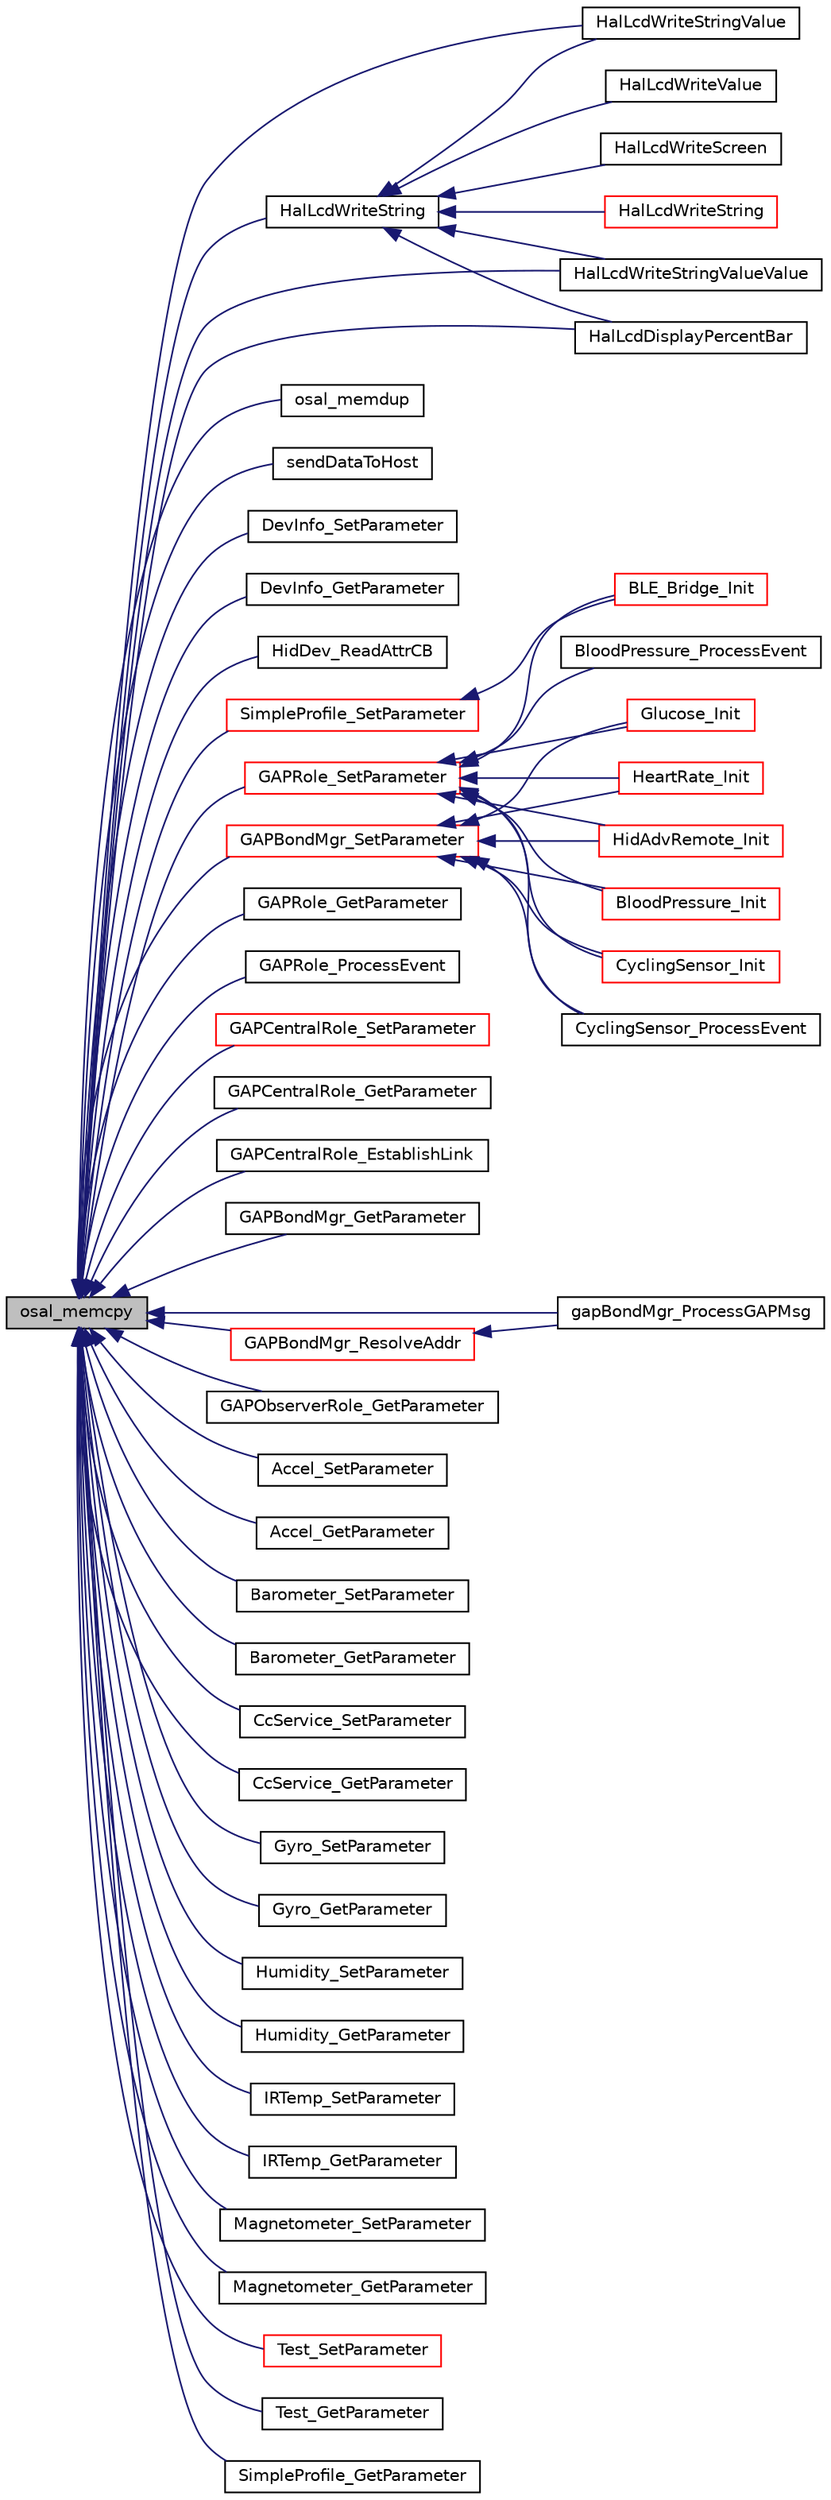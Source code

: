digraph "osal_memcpy"
{
  edge [fontname="Helvetica",fontsize="10",labelfontname="Helvetica",labelfontsize="10"];
  node [fontname="Helvetica",fontsize="10",shape=record];
  rankdir="LR";
  Node1 [label="osal_memcpy",height=0.2,width=0.4,color="black", fillcolor="grey75", style="filled" fontcolor="black"];
  Node1 -> Node2 [dir="back",color="midnightblue",fontsize="10",style="solid",fontname="Helvetica"];
  Node2 [label="HalLcdWriteString",height=0.2,width=0.4,color="black", fillcolor="white", style="filled",URL="$_c_c2540_e_b_2hal__lcd_8c.html#a9e118d9557f5f611af7d777cf3378d5b"];
  Node2 -> Node3 [dir="back",color="midnightblue",fontsize="10",style="solid",fontname="Helvetica"];
  Node3 [label="HalLcdWriteValue",height=0.2,width=0.4,color="black", fillcolor="white", style="filled",URL="$_c_c2540_e_b_2hal__lcd_8c.html#a37e1fa3911a76283621528d380923295"];
  Node2 -> Node4 [dir="back",color="midnightblue",fontsize="10",style="solid",fontname="Helvetica"];
  Node4 [label="HalLcdWriteScreen",height=0.2,width=0.4,color="black", fillcolor="white", style="filled",URL="$_c_c2540_e_b_2hal__lcd_8c.html#afbfc3be29c9634d7a838eeb7b9eb930b"];
  Node2 -> Node5 [dir="back",color="midnightblue",fontsize="10",style="solid",fontname="Helvetica"];
  Node5 [label="HalLcdWriteStringValue",height=0.2,width=0.4,color="black", fillcolor="white", style="filled",URL="$_c_c2540_e_b_2hal__lcd_8c.html#a68fbadc90a2bda8b41a64967daf920d7"];
  Node2 -> Node6 [dir="back",color="midnightblue",fontsize="10",style="solid",fontname="Helvetica"];
  Node6 [label="HalLcdWriteStringValueValue",height=0.2,width=0.4,color="black", fillcolor="white", style="filled",URL="$_c_c2540_e_b_2hal__lcd_8c.html#ac357d5f9892d9f4f88b4b65873306f49"];
  Node2 -> Node7 [dir="back",color="midnightblue",fontsize="10",style="solid",fontname="Helvetica"];
  Node7 [label="HalLcdDisplayPercentBar",height=0.2,width=0.4,color="black", fillcolor="white", style="filled",URL="$_c_c2540_e_b_2hal__lcd_8c.html#a963907ea47331879aeca8034130e953a"];
  Node2 -> Node8 [dir="back",color="midnightblue",fontsize="10",style="solid",fontname="Helvetica"];
  Node8 [label="HalLcdWriteString",height=0.2,width=0.4,color="red", fillcolor="white", style="filled",URL="$_c_c2540_u_s_b_2hal__lcd_8c.html#a9e118d9557f5f611af7d777cf3378d5b"];
  Node1 -> Node5 [dir="back",color="midnightblue",fontsize="10",style="solid",fontname="Helvetica"];
  Node1 -> Node6 [dir="back",color="midnightblue",fontsize="10",style="solid",fontname="Helvetica"];
  Node1 -> Node7 [dir="back",color="midnightblue",fontsize="10",style="solid",fontname="Helvetica"];
  Node1 -> Node9 [dir="back",color="midnightblue",fontsize="10",style="solid",fontname="Helvetica"];
  Node9 [label="osal_memdup",height=0.2,width=0.4,color="black", fillcolor="white", style="filled",URL="$_o_s_a_l_8h.html#aefef6857f635634127b31f9dc01ab818"];
  Node1 -> Node10 [dir="back",color="midnightblue",fontsize="10",style="solid",fontname="Helvetica"];
  Node10 [label="sendDataToHost",height=0.2,width=0.4,color="black", fillcolor="white", style="filled",URL="$serial_interface_8h.html#a82dd4a12486b446ba09aa755827ba86b"];
  Node1 -> Node11 [dir="back",color="midnightblue",fontsize="10",style="solid",fontname="Helvetica"];
  Node11 [label="DevInfo_SetParameter",height=0.2,width=0.4,color="black", fillcolor="white", style="filled",URL="$devinfoservice-st_8h.html#a53541d76af5af6b183fbfdc2cb7e450d"];
  Node1 -> Node12 [dir="back",color="midnightblue",fontsize="10",style="solid",fontname="Helvetica"];
  Node12 [label="DevInfo_GetParameter",height=0.2,width=0.4,color="black", fillcolor="white", style="filled",URL="$devinfoservice-st_8h.html#ad33eb7fe07d5567a6baed2f0cbcef1c5"];
  Node1 -> Node13 [dir="back",color="midnightblue",fontsize="10",style="solid",fontname="Helvetica"];
  Node13 [label="HidDev_ReadAttrCB",height=0.2,width=0.4,color="black", fillcolor="white", style="filled",URL="$hiddev_8h.html#a6eeae917d07dc3c2ef804db81ccdef16"];
  Node1 -> Node14 [dir="back",color="midnightblue",fontsize="10",style="solid",fontname="Helvetica"];
  Node14 [label="GAPRole_SetParameter",height=0.2,width=0.4,color="red", fillcolor="white", style="filled",URL="$group___g_a_p_r_o_l_e_s___p_e_r_i_p_h_e_r_a_l___b_r_o_a_d_c_a_s_t_e_r___a_p_i.html#ga951a64ccae7a5c1373642836d2afd4ce",tooltip="Set a GAP Role parameter. "];
  Node14 -> Node15 [dir="back",color="midnightblue",fontsize="10",style="solid",fontname="Helvetica"];
  Node15 [label="BLE_Bridge_Init",height=0.2,width=0.4,color="red", fillcolor="white", style="filled",URL="$_b_l_e___bridge_8h.html#a517c0c40f64f6bc27b708b902e21b0e8"];
  Node14 -> Node16 [dir="back",color="midnightblue",fontsize="10",style="solid",fontname="Helvetica"];
  Node16 [label="BloodPressure_Init",height=0.2,width=0.4,color="red", fillcolor="white", style="filled",URL="$blood_pressure_8h.html#a94649fb81e0eccd5975b8cb1cdbeb032"];
  Node14 -> Node17 [dir="back",color="midnightblue",fontsize="10",style="solid",fontname="Helvetica"];
  Node17 [label="BloodPressure_ProcessEvent",height=0.2,width=0.4,color="black", fillcolor="white", style="filled",URL="$blood_pressure_8h.html#a56190a02f171fa626bfa1056692f6926"];
  Node14 -> Node18 [dir="back",color="midnightblue",fontsize="10",style="solid",fontname="Helvetica"];
  Node18 [label="CyclingSensor_Init",height=0.2,width=0.4,color="red", fillcolor="white", style="filled",URL="$cycling_sensor_8h.html#a899bf884f69030ebd3a7ca8a6aa6427b"];
  Node14 -> Node19 [dir="back",color="midnightblue",fontsize="10",style="solid",fontname="Helvetica"];
  Node19 [label="CyclingSensor_ProcessEvent",height=0.2,width=0.4,color="black", fillcolor="white", style="filled",URL="$cycling_sensor_8h.html#afc7c68f19e8a07760b4acb74fc27f8bc"];
  Node14 -> Node20 [dir="back",color="midnightblue",fontsize="10",style="solid",fontname="Helvetica"];
  Node20 [label="Glucose_Init",height=0.2,width=0.4,color="red", fillcolor="white", style="filled",URL="$glucose_8h.html#a4da167f447996f1acbcfbf0b34278ea3"];
  Node14 -> Node21 [dir="back",color="midnightblue",fontsize="10",style="solid",fontname="Helvetica"];
  Node21 [label="HeartRate_Init",height=0.2,width=0.4,color="red", fillcolor="white", style="filled",URL="$heartrate_8h.html#aa4fc1aeabe9373cd435fc43b7c175fea"];
  Node14 -> Node22 [dir="back",color="midnightblue",fontsize="10",style="solid",fontname="Helvetica"];
  Node22 [label="HidAdvRemote_Init",height=0.2,width=0.4,color="red", fillcolor="white", style="filled",URL="$hid_adv_remote_8h.html#a9214b13e8b16b75583726016c869ff23"];
  Node1 -> Node23 [dir="back",color="midnightblue",fontsize="10",style="solid",fontname="Helvetica"];
  Node23 [label="GAPRole_GetParameter",height=0.2,width=0.4,color="black", fillcolor="white", style="filled",URL="$group___g_a_p_r_o_l_e_s___p_e_r_i_p_h_e_r_a_l___b_r_o_a_d_c_a_s_t_e_r___a_p_i.html#ga19000077e8b36bcdee262b4897e53ed8",tooltip="Get a GAP Role parameter. "];
  Node1 -> Node24 [dir="back",color="midnightblue",fontsize="10",style="solid",fontname="Helvetica"];
  Node24 [label="GAPRole_ProcessEvent",height=0.2,width=0.4,color="black", fillcolor="white", style="filled",URL="$peripheral_broadcaster_8h.html#a17663b237f27642765ec9ca1f5cb63c4"];
  Node1 -> Node25 [dir="back",color="midnightblue",fontsize="10",style="solid",fontname="Helvetica"];
  Node25 [label="GAPCentralRole_SetParameter",height=0.2,width=0.4,color="red", fillcolor="white", style="filled",URL="$group___c_e_n_t_r_a_l___p_r_o_f_i_l_e___a_p_i.html#ga34e341bfd39930bcecfc3c319d89d5d2",tooltip="Set a parameter in the Central Profile. "];
  Node1 -> Node26 [dir="back",color="midnightblue",fontsize="10",style="solid",fontname="Helvetica"];
  Node26 [label="GAPCentralRole_GetParameter",height=0.2,width=0.4,color="black", fillcolor="white", style="filled",URL="$group___c_e_n_t_r_a_l___p_r_o_f_i_l_e___a_p_i.html#ga449eb4ce6b9545e25d60e429f004e00a",tooltip="Get a parameter in the Central Profile. "];
  Node1 -> Node27 [dir="back",color="midnightblue",fontsize="10",style="solid",fontname="Helvetica"];
  Node27 [label="GAPCentralRole_EstablishLink",height=0.2,width=0.4,color="black", fillcolor="white", style="filled",URL="$group___c_e_n_t_r_a_l___p_r_o_f_i_l_e___a_p_i.html#gaf0121294c6fff354b81fd59f9eb4a5c0",tooltip="Establish a link to a peer device. "];
  Node1 -> Node28 [dir="back",color="midnightblue",fontsize="10",style="solid",fontname="Helvetica"];
  Node28 [label="GAPBondMgr_SetParameter",height=0.2,width=0.4,color="red", fillcolor="white", style="filled",URL="$group___g_a_p_r_o_l_e_s___b_o_n_d_m_g_r___a_p_i.html#ga8c64e3dc3c38caafb72a9bb37c4b7b53",tooltip="Set a GAP Bond Manager parameter. "];
  Node28 -> Node16 [dir="back",color="midnightblue",fontsize="10",style="solid",fontname="Helvetica"];
  Node28 -> Node18 [dir="back",color="midnightblue",fontsize="10",style="solid",fontname="Helvetica"];
  Node28 -> Node19 [dir="back",color="midnightblue",fontsize="10",style="solid",fontname="Helvetica"];
  Node28 -> Node20 [dir="back",color="midnightblue",fontsize="10",style="solid",fontname="Helvetica"];
  Node28 -> Node21 [dir="back",color="midnightblue",fontsize="10",style="solid",fontname="Helvetica"];
  Node28 -> Node22 [dir="back",color="midnightblue",fontsize="10",style="solid",fontname="Helvetica"];
  Node1 -> Node29 [dir="back",color="midnightblue",fontsize="10",style="solid",fontname="Helvetica"];
  Node29 [label="GAPBondMgr_GetParameter",height=0.2,width=0.4,color="black", fillcolor="white", style="filled",URL="$group___g_a_p_r_o_l_e_s___b_o_n_d_m_g_r___a_p_i.html#ga2c3a3e432a6d3e1abb1900c37ffda8df",tooltip="Get a GAP Bond Manager parameter. "];
  Node1 -> Node30 [dir="back",color="midnightblue",fontsize="10",style="solid",fontname="Helvetica"];
  Node30 [label="GAPBondMgr_ResolveAddr",height=0.2,width=0.4,color="red", fillcolor="white", style="filled",URL="$group___g_a_p_r_o_l_e_s___b_o_n_d_m_g_r___a_p_i.html#ga914829de70ba2b068ae387e364757a08",tooltip="Resolve an address from bonding information. "];
  Node30 -> Node31 [dir="back",color="midnightblue",fontsize="10",style="solid",fontname="Helvetica"];
  Node31 [label="gapBondMgr_ProcessGAPMsg",height=0.2,width=0.4,color="black", fillcolor="white", style="filled",URL="$group___g_a_p_r_o_l_e_s___b_o_n_d_m_g_r___a_p_i.html#ga2c38f9823fb69e94a9fab1b8b88cc682",tooltip="This is a bypass mechanism to allow the bond manager to process GAP messages. "];
  Node1 -> Node31 [dir="back",color="midnightblue",fontsize="10",style="solid",fontname="Helvetica"];
  Node1 -> Node32 [dir="back",color="midnightblue",fontsize="10",style="solid",fontname="Helvetica"];
  Node32 [label="GAPObserverRole_GetParameter",height=0.2,width=0.4,color="black", fillcolor="white", style="filled",URL="$group___o_b_s_e_r_v_e_r___p_r_o_f_i_l_e___a_p_i.html#ga0c79a28804c905fa35683675117a810c",tooltip="Get a parameter in the Observer Profile. "];
  Node1 -> Node33 [dir="back",color="midnightblue",fontsize="10",style="solid",fontname="Helvetica"];
  Node33 [label="Accel_SetParameter",height=0.2,width=0.4,color="black", fillcolor="white", style="filled",URL="$accelerometerservice_8c.html#a7080126a904539c99d3e4895c3bef9ed"];
  Node1 -> Node34 [dir="back",color="midnightblue",fontsize="10",style="solid",fontname="Helvetica"];
  Node34 [label="Accel_GetParameter",height=0.2,width=0.4,color="black", fillcolor="white", style="filled",URL="$accelerometerservice_8c.html#ad9f0f28f43c5de7da73fc910d4d40146"];
  Node1 -> Node35 [dir="back",color="midnightblue",fontsize="10",style="solid",fontname="Helvetica"];
  Node35 [label="Barometer_SetParameter",height=0.2,width=0.4,color="black", fillcolor="white", style="filled",URL="$barometerservice_8h.html#a2e7c03bc95cdfb3d2f7843e7ad8d32da"];
  Node1 -> Node36 [dir="back",color="midnightblue",fontsize="10",style="solid",fontname="Helvetica"];
  Node36 [label="Barometer_GetParameter",height=0.2,width=0.4,color="black", fillcolor="white", style="filled",URL="$barometerservice_8h.html#ac40a254443e30ab7c15a8b203e71260f"];
  Node1 -> Node37 [dir="back",color="midnightblue",fontsize="10",style="solid",fontname="Helvetica"];
  Node37 [label="CcService_SetParameter",height=0.2,width=0.4,color="black", fillcolor="white", style="filled",URL="$ccservice_8h.html#a4b544dd4a387e0bf6b87a89a78258079"];
  Node1 -> Node38 [dir="back",color="midnightblue",fontsize="10",style="solid",fontname="Helvetica"];
  Node38 [label="CcService_GetParameter",height=0.2,width=0.4,color="black", fillcolor="white", style="filled",URL="$ccservice_8h.html#aed3a463bcd4eb3b27ba81ac807eb8c66"];
  Node1 -> Node39 [dir="back",color="midnightblue",fontsize="10",style="solid",fontname="Helvetica"];
  Node39 [label="Gyro_SetParameter",height=0.2,width=0.4,color="black", fillcolor="white", style="filled",URL="$gyroservice_8h.html#a758b421b146b8491a4f63dab62afc583"];
  Node1 -> Node40 [dir="back",color="midnightblue",fontsize="10",style="solid",fontname="Helvetica"];
  Node40 [label="Gyro_GetParameter",height=0.2,width=0.4,color="black", fillcolor="white", style="filled",URL="$gyroservice_8h.html#a1aa32ed53947b8f0e21902528571cf47"];
  Node1 -> Node41 [dir="back",color="midnightblue",fontsize="10",style="solid",fontname="Helvetica"];
  Node41 [label="Humidity_SetParameter",height=0.2,width=0.4,color="black", fillcolor="white", style="filled",URL="$humidityservice_8h.html#a8368b8ee62798a9bccf42f485fb50140"];
  Node1 -> Node42 [dir="back",color="midnightblue",fontsize="10",style="solid",fontname="Helvetica"];
  Node42 [label="Humidity_GetParameter",height=0.2,width=0.4,color="black", fillcolor="white", style="filled",URL="$humidityservice_8h.html#aa043b834ce5009f7c40235ad00eae086"];
  Node1 -> Node43 [dir="back",color="midnightblue",fontsize="10",style="solid",fontname="Helvetica"];
  Node43 [label="IRTemp_SetParameter",height=0.2,width=0.4,color="black", fillcolor="white", style="filled",URL="$irtempservice_8h.html#adbdb93032ef74337ca732207a36f915f"];
  Node1 -> Node44 [dir="back",color="midnightblue",fontsize="10",style="solid",fontname="Helvetica"];
  Node44 [label="IRTemp_GetParameter",height=0.2,width=0.4,color="black", fillcolor="white", style="filled",URL="$irtempservice_8h.html#a679be1443c40064d9bd5e1fc467d5785"];
  Node1 -> Node45 [dir="back",color="midnightblue",fontsize="10",style="solid",fontname="Helvetica"];
  Node45 [label="Magnetometer_SetParameter",height=0.2,width=0.4,color="black", fillcolor="white", style="filled",URL="$magnetometerservice_8h.html#aa0dc7e92d6ed9a45f5e7ac82aea91e88"];
  Node1 -> Node46 [dir="back",color="midnightblue",fontsize="10",style="solid",fontname="Helvetica"];
  Node46 [label="Magnetometer_GetParameter",height=0.2,width=0.4,color="black", fillcolor="white", style="filled",URL="$magnetometerservice_8h.html#a85fb0d3ddef11db7d354db528bfa4806"];
  Node1 -> Node47 [dir="back",color="midnightblue",fontsize="10",style="solid",fontname="Helvetica"];
  Node47 [label="Test_SetParameter",height=0.2,width=0.4,color="red", fillcolor="white", style="filled",URL="$testservice_8h.html#a865c69bee06fad7700d3380a5defe206"];
  Node1 -> Node48 [dir="back",color="midnightblue",fontsize="10",style="solid",fontname="Helvetica"];
  Node48 [label="Test_GetParameter",height=0.2,width=0.4,color="black", fillcolor="white", style="filled",URL="$testservice_8h.html#ab88bb1afc0814d85207108f6694016cd"];
  Node1 -> Node49 [dir="back",color="midnightblue",fontsize="10",style="solid",fontname="Helvetica"];
  Node49 [label="SimpleProfile_SetParameter",height=0.2,width=0.4,color="red", fillcolor="white", style="filled",URL="$simple_g_a_t_tprofile___bridge_8h.html#a0511130883180d2101d3e1c0f33a2611"];
  Node49 -> Node15 [dir="back",color="midnightblue",fontsize="10",style="solid",fontname="Helvetica"];
  Node1 -> Node50 [dir="back",color="midnightblue",fontsize="10",style="solid",fontname="Helvetica"];
  Node50 [label="SimpleProfile_GetParameter",height=0.2,width=0.4,color="black", fillcolor="white", style="filled",URL="$simple_g_a_t_tprofile___bridge_8h.html#ad5db30f0ef90feb808b44bea29612e90"];
}
